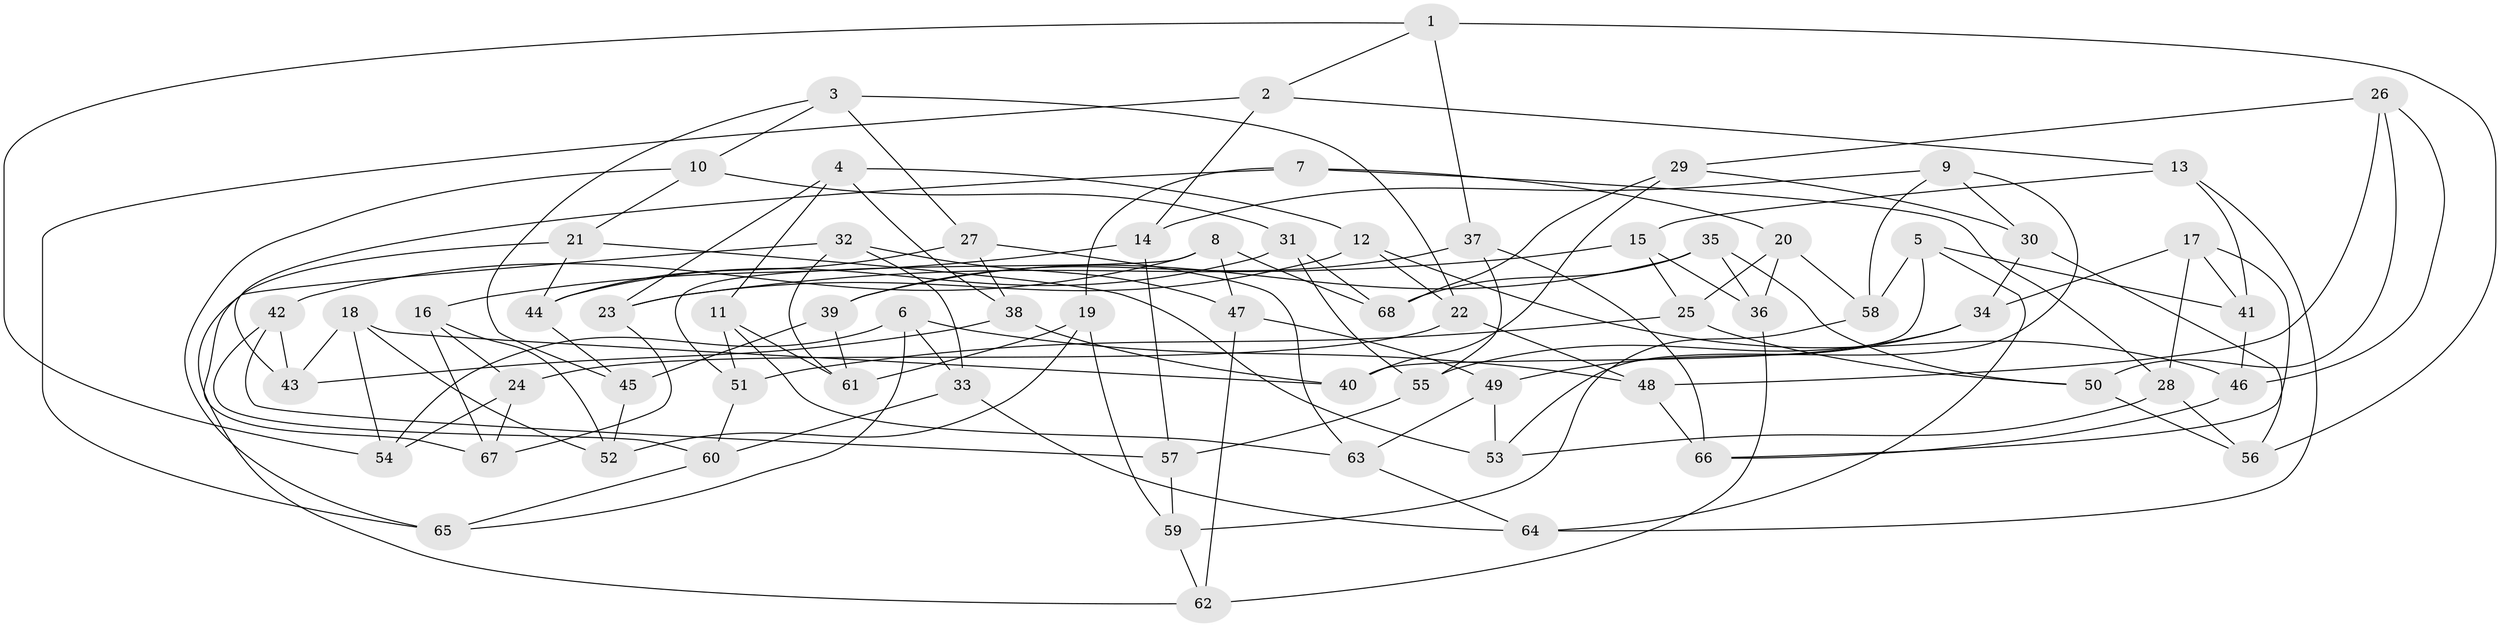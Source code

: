 // Generated by graph-tools (version 1.1) at 2025/11/02/27/25 16:11:48]
// undirected, 68 vertices, 136 edges
graph export_dot {
graph [start="1"]
  node [color=gray90,style=filled];
  1;
  2;
  3;
  4;
  5;
  6;
  7;
  8;
  9;
  10;
  11;
  12;
  13;
  14;
  15;
  16;
  17;
  18;
  19;
  20;
  21;
  22;
  23;
  24;
  25;
  26;
  27;
  28;
  29;
  30;
  31;
  32;
  33;
  34;
  35;
  36;
  37;
  38;
  39;
  40;
  41;
  42;
  43;
  44;
  45;
  46;
  47;
  48;
  49;
  50;
  51;
  52;
  53;
  54;
  55;
  56;
  57;
  58;
  59;
  60;
  61;
  62;
  63;
  64;
  65;
  66;
  67;
  68;
  1 -- 56;
  1 -- 37;
  1 -- 2;
  1 -- 54;
  2 -- 65;
  2 -- 13;
  2 -- 14;
  3 -- 45;
  3 -- 22;
  3 -- 10;
  3 -- 27;
  4 -- 11;
  4 -- 23;
  4 -- 12;
  4 -- 38;
  5 -- 58;
  5 -- 40;
  5 -- 41;
  5 -- 64;
  6 -- 48;
  6 -- 54;
  6 -- 33;
  6 -- 65;
  7 -- 28;
  7 -- 19;
  7 -- 43;
  7 -- 20;
  8 -- 47;
  8 -- 68;
  8 -- 51;
  8 -- 42;
  9 -- 30;
  9 -- 53;
  9 -- 58;
  9 -- 14;
  10 -- 21;
  10 -- 31;
  10 -- 65;
  11 -- 63;
  11 -- 61;
  11 -- 51;
  12 -- 46;
  12 -- 23;
  12 -- 22;
  13 -- 15;
  13 -- 64;
  13 -- 41;
  14 -- 57;
  14 -- 16;
  15 -- 36;
  15 -- 25;
  15 -- 23;
  16 -- 52;
  16 -- 67;
  16 -- 24;
  17 -- 34;
  17 -- 66;
  17 -- 28;
  17 -- 41;
  18 -- 43;
  18 -- 54;
  18 -- 52;
  18 -- 40;
  19 -- 59;
  19 -- 52;
  19 -- 61;
  20 -- 25;
  20 -- 58;
  20 -- 36;
  21 -- 67;
  21 -- 53;
  21 -- 44;
  22 -- 24;
  22 -- 48;
  23 -- 67;
  24 -- 54;
  24 -- 67;
  25 -- 51;
  25 -- 50;
  26 -- 50;
  26 -- 29;
  26 -- 48;
  26 -- 46;
  27 -- 44;
  27 -- 38;
  27 -- 63;
  28 -- 53;
  28 -- 56;
  29 -- 30;
  29 -- 68;
  29 -- 40;
  30 -- 34;
  30 -- 56;
  31 -- 68;
  31 -- 55;
  31 -- 44;
  32 -- 62;
  32 -- 47;
  32 -- 33;
  32 -- 61;
  33 -- 64;
  33 -- 60;
  34 -- 49;
  34 -- 55;
  35 -- 36;
  35 -- 50;
  35 -- 39;
  35 -- 68;
  36 -- 62;
  37 -- 39;
  37 -- 66;
  37 -- 55;
  38 -- 43;
  38 -- 40;
  39 -- 45;
  39 -- 61;
  41 -- 46;
  42 -- 57;
  42 -- 60;
  42 -- 43;
  44 -- 45;
  45 -- 52;
  46 -- 66;
  47 -- 49;
  47 -- 62;
  48 -- 66;
  49 -- 53;
  49 -- 63;
  50 -- 56;
  51 -- 60;
  55 -- 57;
  57 -- 59;
  58 -- 59;
  59 -- 62;
  60 -- 65;
  63 -- 64;
}
